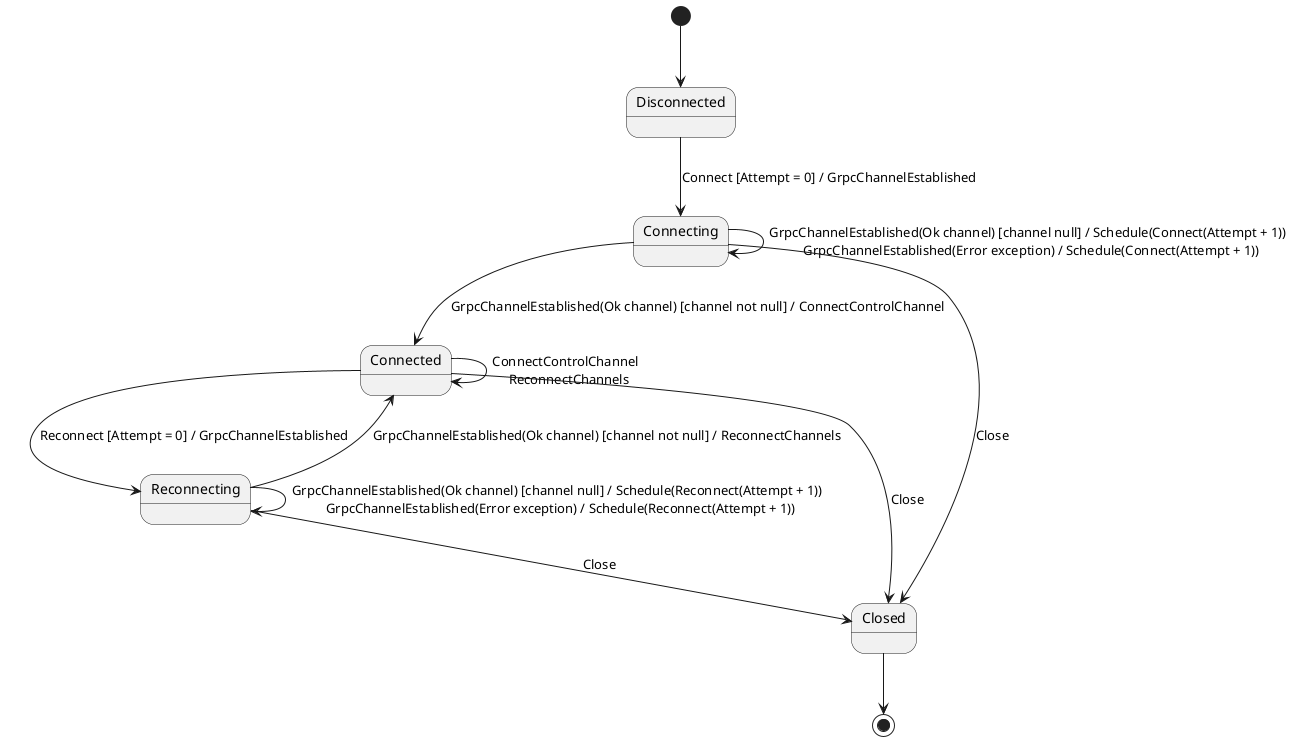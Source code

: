 @startuml AxonServerConnection state machine
[*] --> Disconnected
Disconnected --> Connecting: Connect [Attempt = 0] / GrpcChannelEstablished
Connecting --> Connected: GrpcChannelEstablished(Ok channel) [channel not null] / ConnectControlChannel
Connecting --> Connecting: GrpcChannelEstablished(Ok channel) [channel null] / Schedule(Connect(Attempt + 1)) \n GrpcChannelEstablished(Error exception) / Schedule(Connect(Attempt + 1))
Connected --> Reconnecting: Reconnect [Attempt = 0] / GrpcChannelEstablished
Reconnecting --> Reconnecting: GrpcChannelEstablished(Ok channel) [channel null] / Schedule(Reconnect(Attempt + 1)) \n GrpcChannelEstablished(Error exception) / Schedule(Reconnect(Attempt + 1))
Reconnecting --> Connected: GrpcChannelEstablished(Ok channel) [channel not null] / ReconnectChannels
Connected --> Connected: ConnectControlChannel \n ReconnectChannels
Connected --> Closed: Close
Connecting --> Closed: Close
Reconnecting --> Closed: Close
Closed --> [*]
@enduml